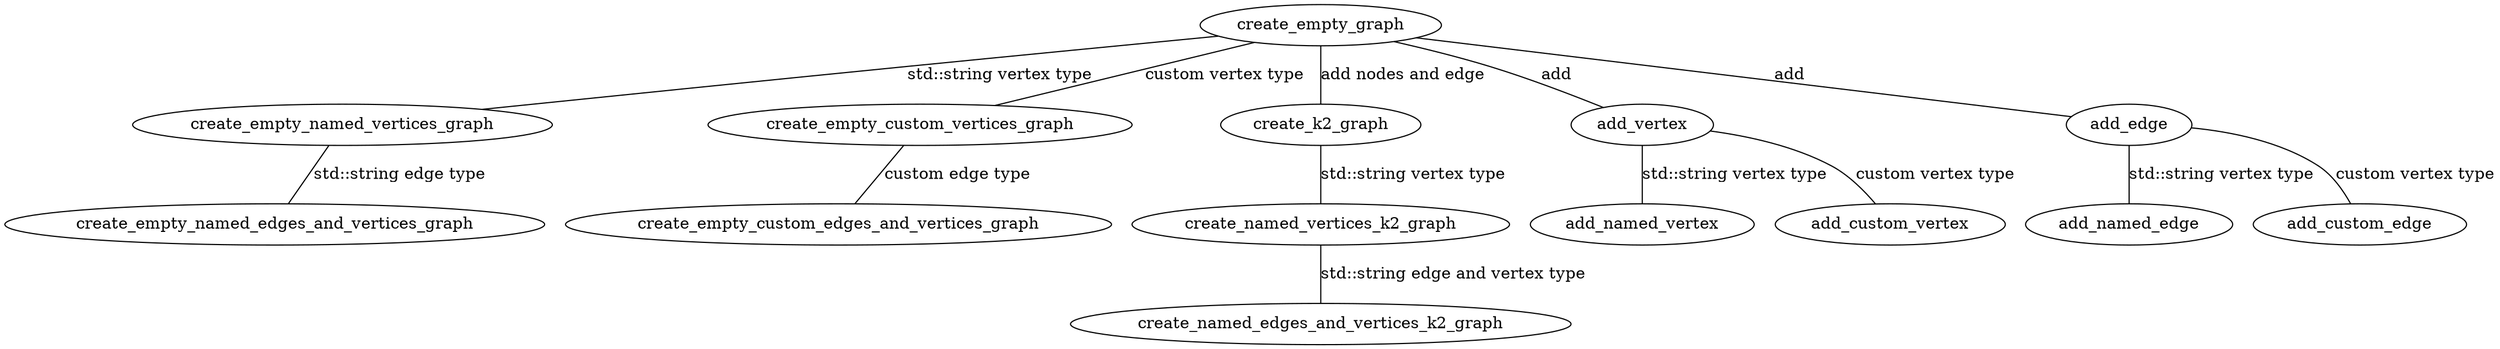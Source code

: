 graph G {
0[label=create_empty_graph];
1[label=create_empty_named_vertices_graph];
2[label=create_empty_named_edges_and_vertices_graph];
3[label=create_empty_custom_vertices_graph];
4[label=create_empty_custom_edges_and_vertices_graph];
5[label=create_k2_graph];
6[label=create_named_vertices_k2_graph];
7[label=create_named_edges_and_vertices_k2_graph];
8[label=add_vertex];
9[label=add_named_vertex];
10[label=add_custom_vertex];
11[label=add_edge];
12[label=add_named_edge];
13[label=add_custom_edge];
0--1 [label="std::string vertex type"];
1--2 [label="std::string edge type"];
0--3 [label="custom vertex type"];
3--4 [label="custom edge type"];
0--5 [label="add nodes and edge"];
5--6 [label="std::string vertex type"];
6--7 [label="std::string edge and vertex type"];
0--8 [label="add"];
8--9 [label="std::string vertex type"];
8--10 [label="custom vertex type"];
0--11 [label="add"];
11--12 [label="std::string vertex type"];
11--13 [label="custom vertex type"];
}

